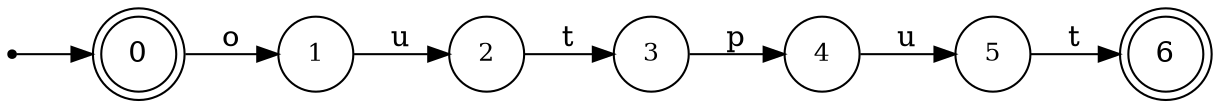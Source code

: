 digraph finite_state_machine {
	rankdir=LR;
	size="10,10"

	node [ shape = doublecircle, label = "0", fontsize  = 14] n0;

	node [ shape = circle, label = "1", fontsize  = 12] n1;
	node [ shape = circle, label = "2", fontsize  = 12] n2;
	node [ shape = circle, label = "3", fontsize  = 12] n3;
	node [ shape = circle, label = "4", fontsize  = 12] n4;
	node [ shape = circle, label = "5", fontsize  = 12] n5;

	node [ shape = doublecircle, label = "6", fontsize  = 14] n6;

	node [shape = point ]; qi
	qi -> n0;

	n0 -> n1 [ label = "o" ];
	n1 -> n2 [ label = "u" ];
	n2 -> n3 [ label = "t" ];
	n3 -> n4 [ label = "p" ];
	n4 -> n5 [ label = "u" ];
	n5 -> n6 [ label = "t" ];
}